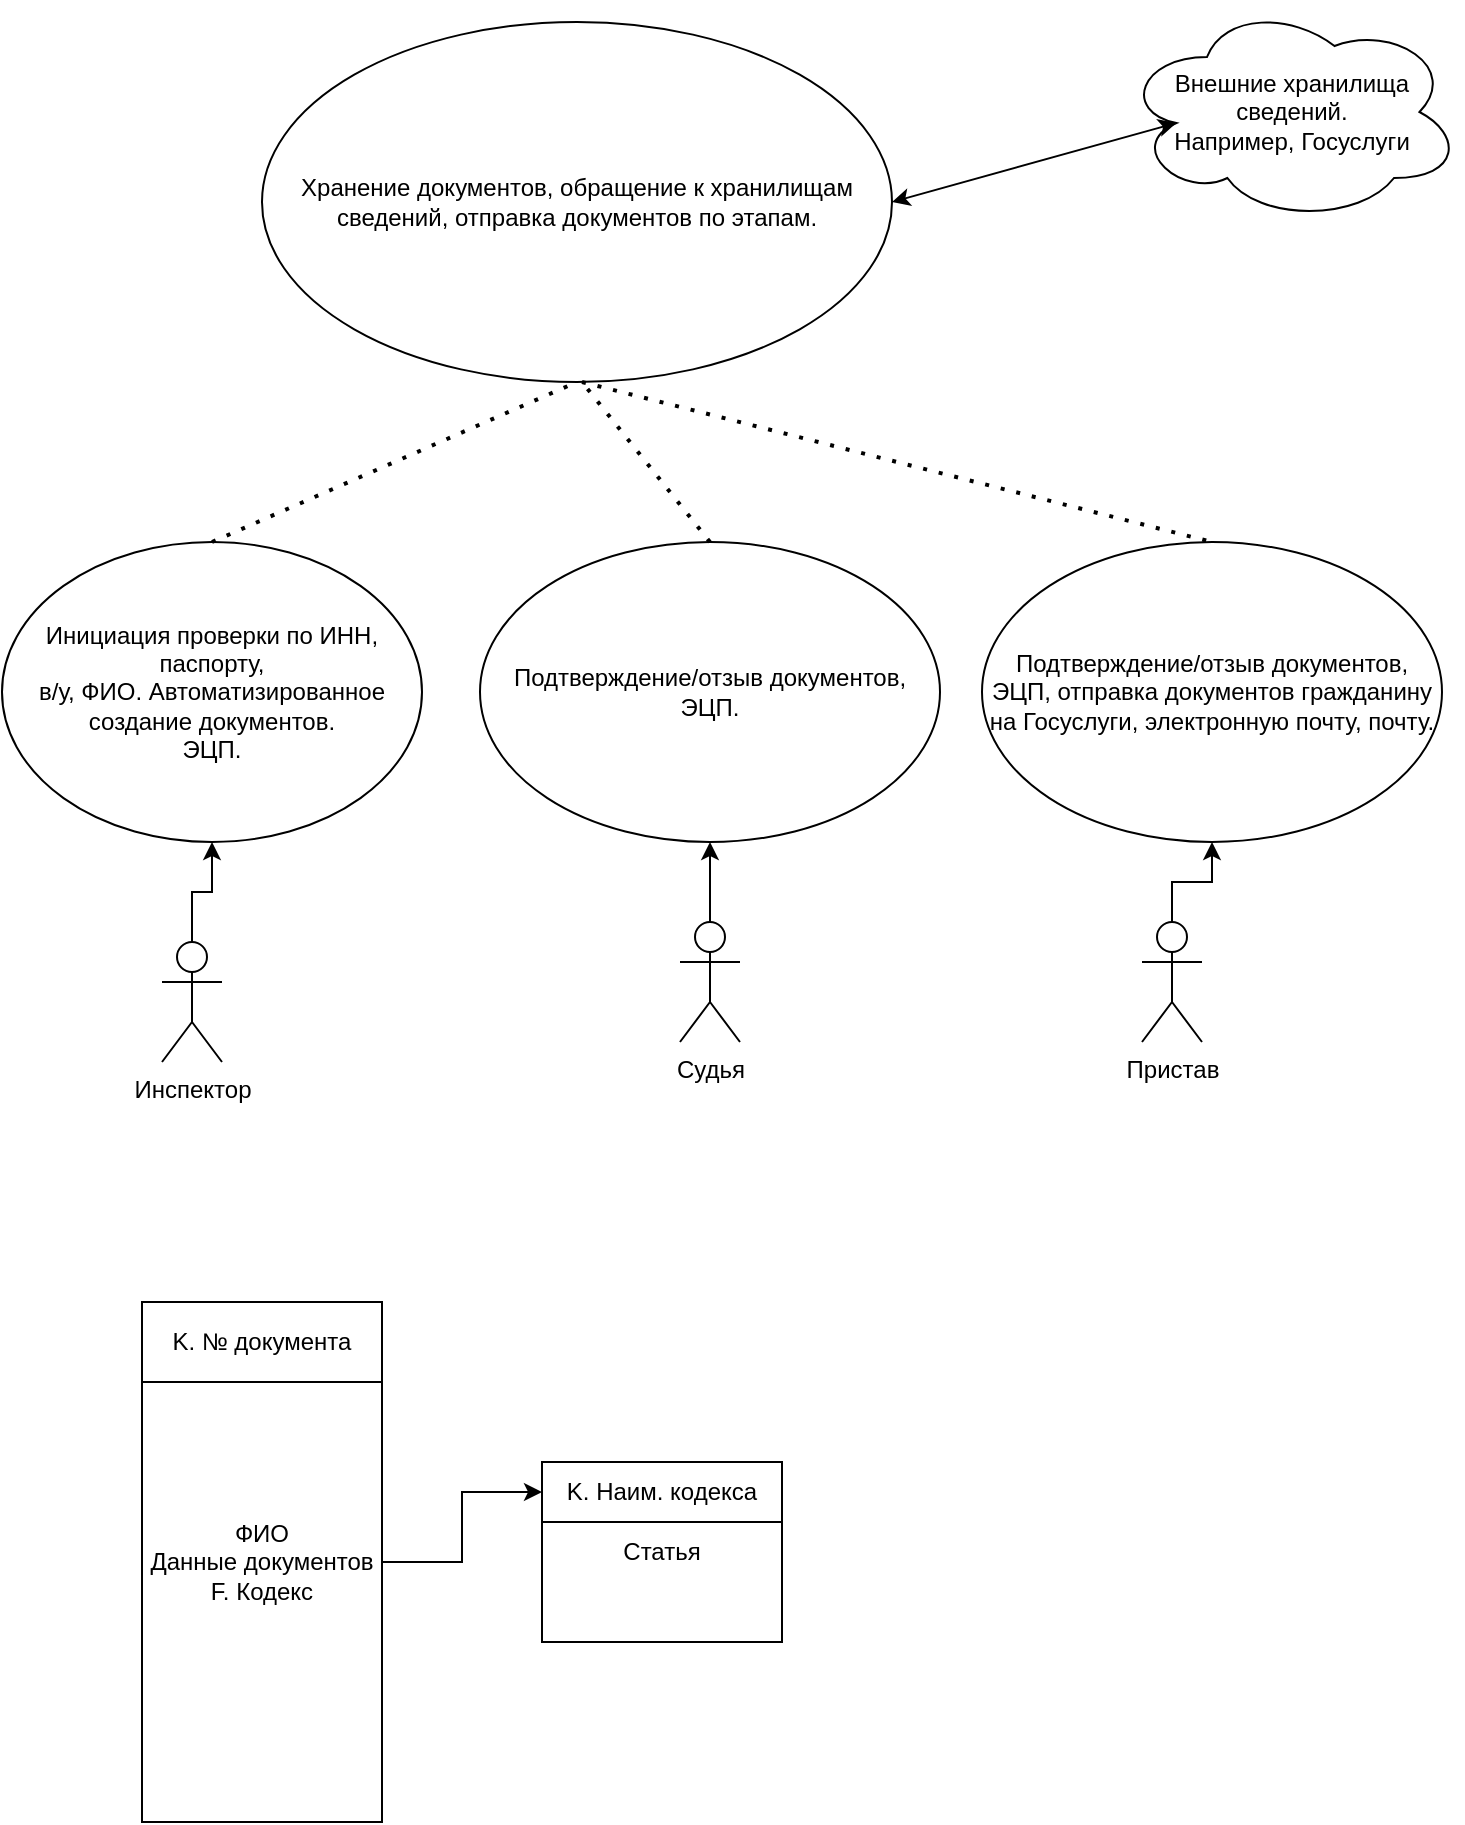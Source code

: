 <mxfile version="14.0.3" type="github">
  <diagram id="gwRBMSphsSHNI5ecZo6i" name="Page-1">
    <mxGraphModel dx="1422" dy="794" grid="1" gridSize="10" guides="1" tooltips="1" connect="1" arrows="1" fold="1" page="1" pageScale="1" pageWidth="827" pageHeight="1169" math="0" shadow="0">
      <root>
        <mxCell id="0" />
        <mxCell id="1" parent="0" />
        <mxCell id="dLX5uv0-AtSkyxZvMrcc-9" value="" style="edgeStyle=orthogonalEdgeStyle;rounded=0;orthogonalLoop=1;jettySize=auto;html=1;" edge="1" parent="1" source="dLX5uv0-AtSkyxZvMrcc-1" target="dLX5uv0-AtSkyxZvMrcc-8">
          <mxGeometry relative="1" as="geometry" />
        </mxCell>
        <mxCell id="dLX5uv0-AtSkyxZvMrcc-1" value="Инспектор" style="shape=umlActor;verticalLabelPosition=bottom;verticalAlign=top;html=1;outlineConnect=0;" vertex="1" parent="1">
          <mxGeometry x="140" y="510" width="30" height="60" as="geometry" />
        </mxCell>
        <mxCell id="dLX5uv0-AtSkyxZvMrcc-16" value="" style="edgeStyle=orthogonalEdgeStyle;rounded=0;orthogonalLoop=1;jettySize=auto;html=1;" edge="1" parent="1" source="dLX5uv0-AtSkyxZvMrcc-2" target="dLX5uv0-AtSkyxZvMrcc-12">
          <mxGeometry relative="1" as="geometry" />
        </mxCell>
        <mxCell id="dLX5uv0-AtSkyxZvMrcc-2" value="Судья" style="shape=umlActor;verticalLabelPosition=bottom;verticalAlign=top;html=1;outlineConnect=0;" vertex="1" parent="1">
          <mxGeometry x="399" y="500" width="30" height="60" as="geometry" />
        </mxCell>
        <mxCell id="dLX5uv0-AtSkyxZvMrcc-17" value="" style="edgeStyle=orthogonalEdgeStyle;rounded=0;orthogonalLoop=1;jettySize=auto;html=1;" edge="1" parent="1" source="dLX5uv0-AtSkyxZvMrcc-3" target="dLX5uv0-AtSkyxZvMrcc-13">
          <mxGeometry relative="1" as="geometry" />
        </mxCell>
        <mxCell id="dLX5uv0-AtSkyxZvMrcc-3" value="Пристав" style="shape=umlActor;verticalLabelPosition=bottom;verticalAlign=top;html=1;outlineConnect=0;" vertex="1" parent="1">
          <mxGeometry x="630" y="500" width="30" height="60" as="geometry" />
        </mxCell>
        <mxCell id="dLX5uv0-AtSkyxZvMrcc-8" value="Инициация проверки по ИНН, паспорту, &lt;br&gt;в/у, ФИО. Автоматизированное создание документов.&lt;br&gt;ЭЦП." style="ellipse;whiteSpace=wrap;html=1;" vertex="1" parent="1">
          <mxGeometry x="60" y="310" width="210" height="150" as="geometry" />
        </mxCell>
        <mxCell id="dLX5uv0-AtSkyxZvMrcc-10" value="Хранение документов, обращение к хранилищам сведений, отправка документов по этапам." style="ellipse;whiteSpace=wrap;html=1;" vertex="1" parent="1">
          <mxGeometry x="190" y="50" width="315" height="180" as="geometry" />
        </mxCell>
        <mxCell id="dLX5uv0-AtSkyxZvMrcc-11" value="" style="endArrow=none;dashed=1;html=1;dashPattern=1 3;strokeWidth=2;entryX=0.5;entryY=1;entryDx=0;entryDy=0;exitX=0.5;exitY=0;exitDx=0;exitDy=0;" edge="1" parent="1" source="dLX5uv0-AtSkyxZvMrcc-8" target="dLX5uv0-AtSkyxZvMrcc-10">
          <mxGeometry width="50" height="50" relative="1" as="geometry">
            <mxPoint x="390" y="390" as="sourcePoint" />
            <mxPoint x="440" y="340" as="targetPoint" />
          </mxGeometry>
        </mxCell>
        <mxCell id="dLX5uv0-AtSkyxZvMrcc-12" value="Подтверждение/отзыв документов, ЭЦП." style="ellipse;whiteSpace=wrap;html=1;" vertex="1" parent="1">
          <mxGeometry x="299" y="310" width="230" height="150" as="geometry" />
        </mxCell>
        <mxCell id="dLX5uv0-AtSkyxZvMrcc-13" value="Подтверждение/отзыв документов, ЭЦП, отправка документов гражданину на Госуслуги, электронную почту, почту." style="ellipse;whiteSpace=wrap;html=1;" vertex="1" parent="1">
          <mxGeometry x="550" y="310" width="230" height="150" as="geometry" />
        </mxCell>
        <mxCell id="dLX5uv0-AtSkyxZvMrcc-14" value="" style="endArrow=none;dashed=1;html=1;dashPattern=1 3;strokeWidth=2;exitX=0.5;exitY=0;exitDx=0;exitDy=0;" edge="1" parent="1" source="dLX5uv0-AtSkyxZvMrcc-12">
          <mxGeometry width="50" height="50" relative="1" as="geometry">
            <mxPoint x="390" y="380" as="sourcePoint" />
            <mxPoint x="350" y="230" as="targetPoint" />
          </mxGeometry>
        </mxCell>
        <mxCell id="dLX5uv0-AtSkyxZvMrcc-15" value="" style="endArrow=none;dashed=1;html=1;dashPattern=1 3;strokeWidth=2;entryX=0.5;entryY=0;entryDx=0;entryDy=0;" edge="1" parent="1" target="dLX5uv0-AtSkyxZvMrcc-13">
          <mxGeometry width="50" height="50" relative="1" as="geometry">
            <mxPoint x="350" y="230" as="sourcePoint" />
            <mxPoint x="440" y="330" as="targetPoint" />
          </mxGeometry>
        </mxCell>
        <mxCell id="dLX5uv0-AtSkyxZvMrcc-19" value="Внешние хранилища сведений. &lt;br&gt;Например, Госуслуги" style="ellipse;shape=cloud;whiteSpace=wrap;html=1;" vertex="1" parent="1">
          <mxGeometry x="620" y="40" width="170" height="110" as="geometry" />
        </mxCell>
        <mxCell id="dLX5uv0-AtSkyxZvMrcc-20" value="" style="endArrow=classic;startArrow=classic;html=1;entryX=0.16;entryY=0.55;entryDx=0;entryDy=0;entryPerimeter=0;exitX=1;exitY=0.5;exitDx=0;exitDy=0;" edge="1" parent="1" source="dLX5uv0-AtSkyxZvMrcc-10" target="dLX5uv0-AtSkyxZvMrcc-19">
          <mxGeometry width="50" height="50" relative="1" as="geometry">
            <mxPoint x="390" y="360" as="sourcePoint" />
            <mxPoint x="440" y="310" as="targetPoint" />
          </mxGeometry>
        </mxCell>
        <mxCell id="dLX5uv0-AtSkyxZvMrcc-27" value="" style="edgeStyle=orthogonalEdgeStyle;rounded=0;orthogonalLoop=1;jettySize=auto;html=1;" edge="1" parent="1" source="dLX5uv0-AtSkyxZvMrcc-22" target="dLX5uv0-AtSkyxZvMrcc-26">
          <mxGeometry relative="1" as="geometry" />
        </mxCell>
        <mxCell id="dLX5uv0-AtSkyxZvMrcc-22" value="ФИО&lt;br&gt;Данные документов&lt;br&gt;F. Кодекс" style="rounded=0;whiteSpace=wrap;html=1;" vertex="1" parent="1">
          <mxGeometry x="130" y="690" width="120" height="260" as="geometry" />
        </mxCell>
        <mxCell id="dLX5uv0-AtSkyxZvMrcc-23" value="K. № документа" style="rounded=0;whiteSpace=wrap;html=1;" vertex="1" parent="1">
          <mxGeometry x="130" y="690" width="120" height="40" as="geometry" />
        </mxCell>
        <mxCell id="dLX5uv0-AtSkyxZvMrcc-24" value="Статья" style="rounded=0;whiteSpace=wrap;html=1;" vertex="1" parent="1">
          <mxGeometry x="330" y="770" width="120" height="90" as="geometry" />
        </mxCell>
        <mxCell id="dLX5uv0-AtSkyxZvMrcc-26" value="K. Наим. кодекса" style="rounded=0;whiteSpace=wrap;html=1;" vertex="1" parent="1">
          <mxGeometry x="330" y="770" width="120" height="30" as="geometry" />
        </mxCell>
      </root>
    </mxGraphModel>
  </diagram>
</mxfile>
